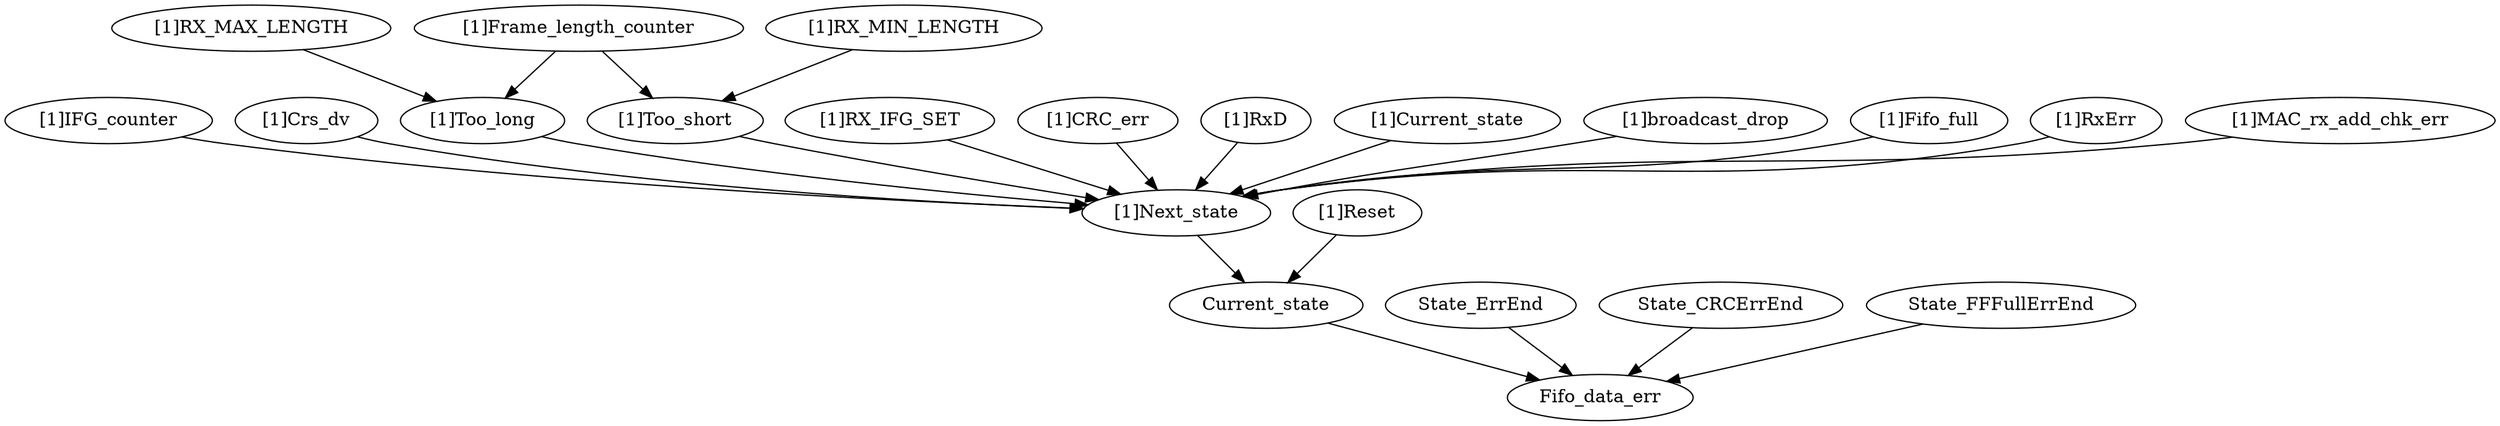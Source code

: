 strict digraph "" {
	"[1]IFG_counter"	 [complexity=10,
		importance=0.47465512128,
		rank=0.047465512128];
	"[1]Next_state"	 [complexity=8,
		importance=0.228237167808,
		rank=0.028529645976];
	"[1]IFG_counter" -> "[1]Next_state";
	"[1]Crs_dv"	 [complexity=20,
		importance=5.26832147288,
		rank=0.263416073644];
	"[1]Crs_dv" -> "[1]Next_state";
	Current_state	 [complexity=6,
		importance=0.129385011452,
		rank=0.0215641685753];
	Fifo_data_err	 [complexity=0,
		importance=0.0167081463786,
		rank=0.0];
	Current_state -> Fifo_data_err;
	"[1]Frame_length_counter"	 [complexity=20,
		importance=5.07540744835,
		rank=0.253770372418];
	"[1]Too_long"	 [complexity=18,
		importance=2.52974094562,
		rank=0.140541163646];
	"[1]Frame_length_counter" -> "[1]Too_long";
	"[1]Too_short"	 [complexity=14,
		importance=2.07326661,
		rank=0.148090472143];
	"[1]Frame_length_counter" -> "[1]Too_short";
	"[1]RX_MAX_LENGTH"	 [complexity=20,
		importance=5.07189410634,
		rank=0.253594705317];
	"[1]RX_MAX_LENGTH" -> "[1]Too_long";
	"[1]Next_state" -> Current_state;
	"[1]RX_IFG_SET"	 [complexity=10,
		importance=0.468886550712,
		rank=0.0468886550712];
	"[1]RX_IFG_SET" -> "[1]Next_state";
	State_ErrEnd	 [complexity=6,
		importance=0.0458285078535,
		rank=0.00763808464225];
	State_ErrEnd -> Fifo_data_err;
	State_CRCErrEnd	 [complexity=6,
		importance=0.0458285078535,
		rank=0.00763808464225];
	State_CRCErrEnd -> Fifo_data_err;
	"[1]CRC_err"	 [complexity=9,
		importance=0.468886550712,
		rank=0.0520985056346];
	"[1]CRC_err" -> "[1]Next_state";
	"[1]RxD"	 [complexity=12,
		importance=1.61238935321,
		rank=0.134365779434];
	"[1]RxD" -> "[1]Next_state";
	"[1]Current_state"	 [complexity=19,
		importance=7.56096267083,
		rank=0.397945403728];
	"[1]Current_state" -> "[1]Next_state";
	State_FFFullErrEnd	 [complexity=6,
		importance=0.0458285078535,
		rank=0.00763808464225];
	State_FFFullErrEnd -> Fifo_data_err;
	"[1]broadcast_drop"	 [complexity=12,
		importance=0.468886550712,
		rank=0.039073879226];
	"[1]broadcast_drop" -> "[1]Next_state";
	"[1]Reset"	 [complexity=7,
		importance=0.271182237999,
		rank=0.0387403197142];
	"[1]Reset" -> Current_state;
	"[1]Fifo_full"	 [complexity=9,
		importance=0.697123718519,
		rank=0.0774581909466];
	"[1]Fifo_full" -> "[1]Next_state";
	"[1]Too_long" -> "[1]Next_state";
	"[1]RxErr"	 [complexity=14,
		importance=1.84476395576,
		rank=0.131768853983];
	"[1]RxErr" -> "[1]Next_state";
	"[1]Too_short" -> "[1]Next_state";
	"[1]RX_MIN_LENGTH"	 [complexity=16,
		importance=4.15894543511,
		rank=0.259934089694];
	"[1]RX_MIN_LENGTH" -> "[1]Too_short";
	"[1]MAC_rx_add_chk_err"	 [complexity=12,
		importance=0.468886550712,
		rank=0.039073879226];
	"[1]MAC_rx_add_chk_err" -> "[1]Next_state";
}
